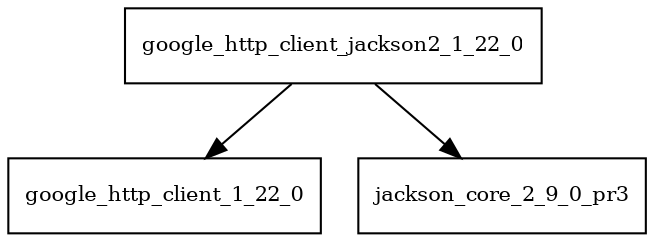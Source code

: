 digraph google_http_client_jackson2_1_22_0_dependencies {
  node [shape = box, fontsize=10.0];
  google_http_client_jackson2_1_22_0 -> google_http_client_1_22_0;
  google_http_client_jackson2_1_22_0 -> jackson_core_2_9_0_pr3;
}
